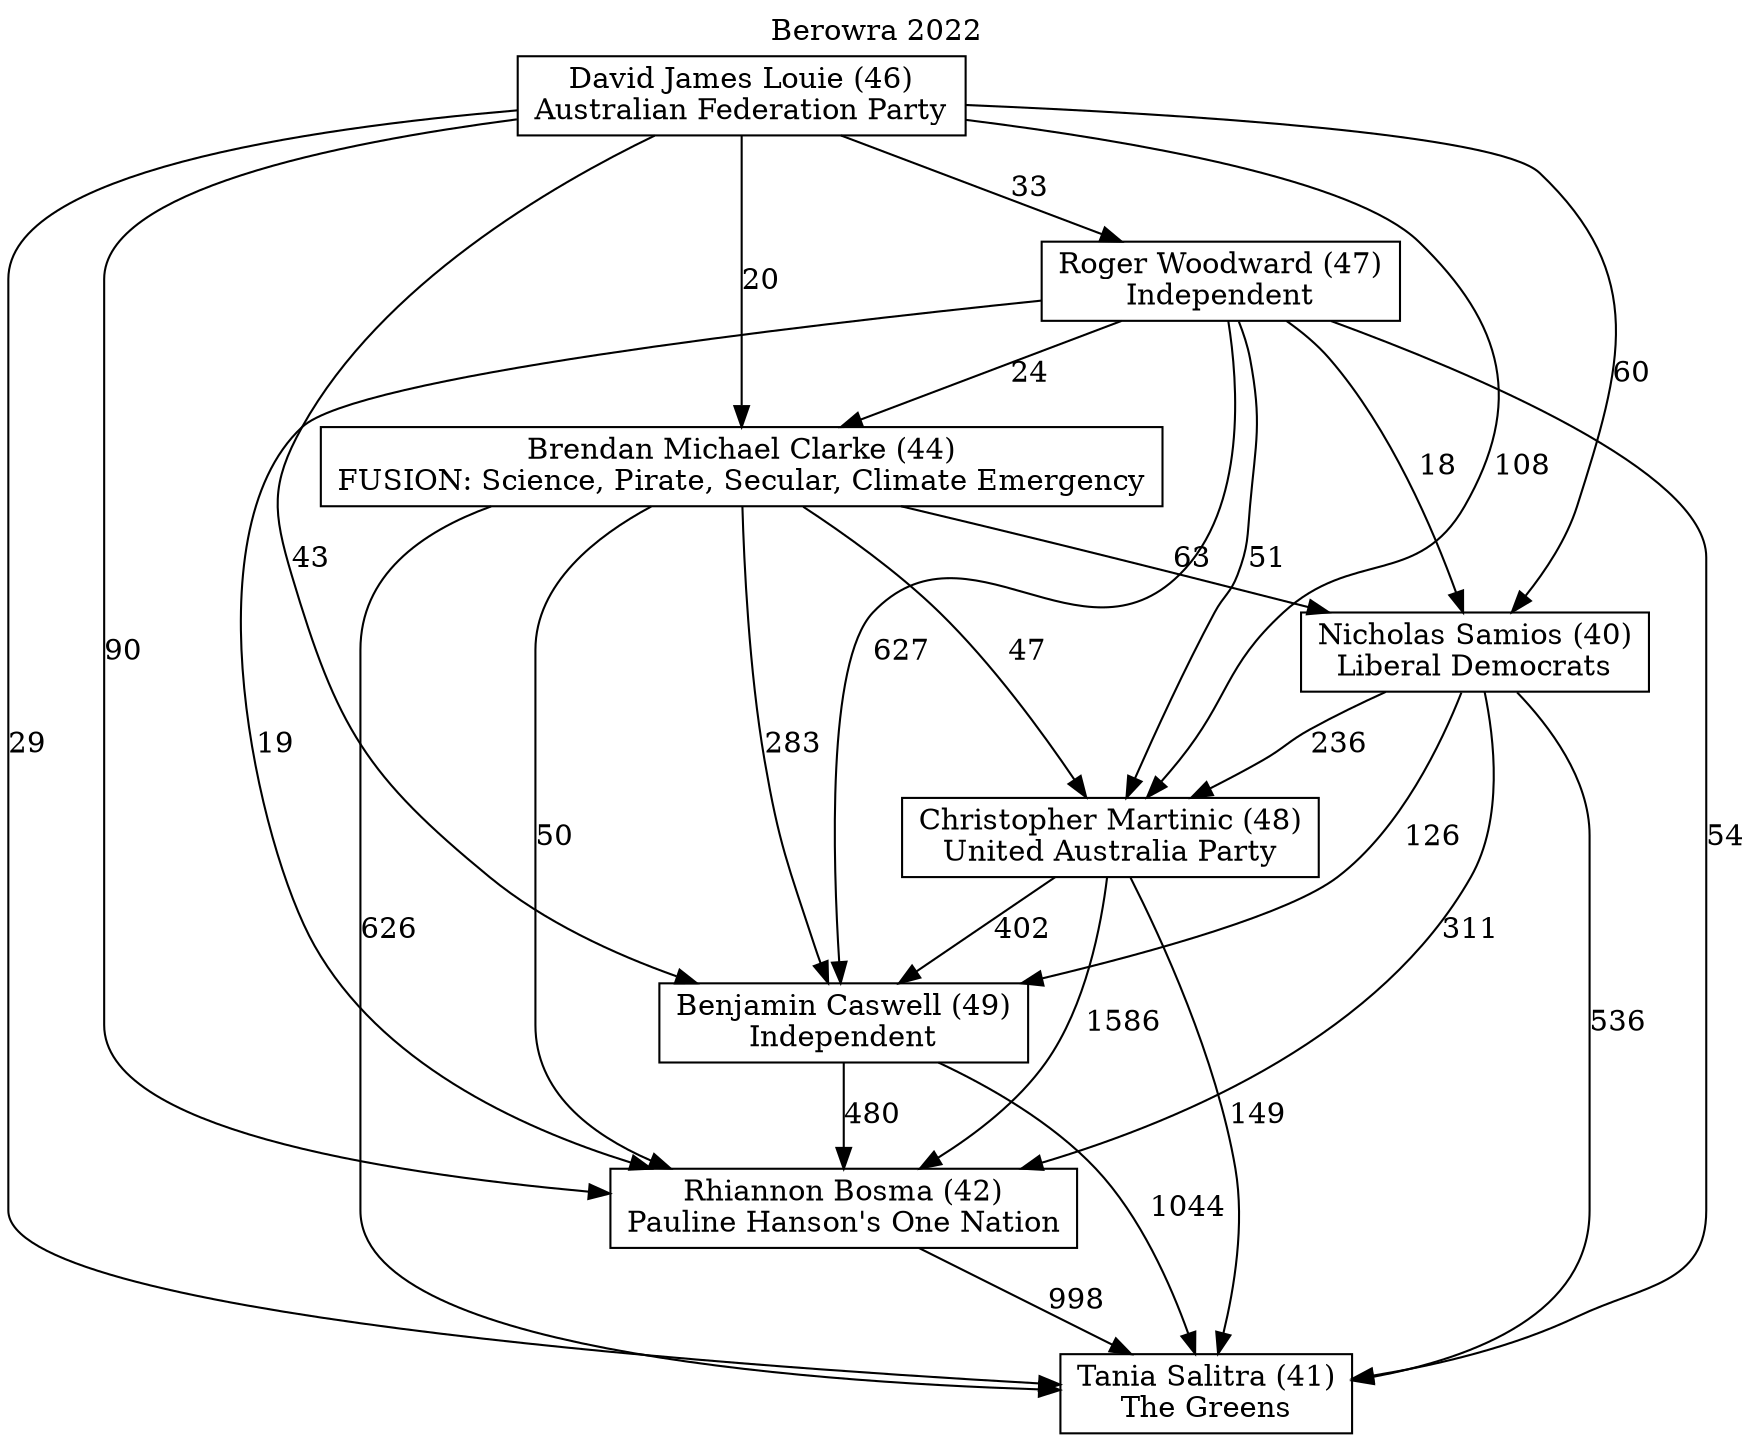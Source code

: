 // House preference flow
digraph "Tania Salitra (41)_Berowra_2022" {
	graph [label="Berowra 2022" labelloc=t mclimit=10]
	node [shape=box]
	"David James Louie (46)" [label="David James Louie (46)
Australian Federation Party"]
	"Tania Salitra (41)" [label="Tania Salitra (41)
The Greens"]
	"Nicholas Samios (40)" [label="Nicholas Samios (40)
Liberal Democrats"]
	"Christopher Martinic (48)" [label="Christopher Martinic (48)
United Australia Party"]
	"Brendan Michael Clarke (44)" [label="Brendan Michael Clarke (44)
FUSION: Science, Pirate, Secular, Climate Emergency"]
	"Roger Woodward (47)" [label="Roger Woodward (47)
Independent"]
	"Benjamin Caswell (49)" [label="Benjamin Caswell (49)
Independent"]
	"Rhiannon Bosma (42)" [label="Rhiannon Bosma (42)
Pauline Hanson's One Nation"]
	"David James Louie (46)" -> "Tania Salitra (41)" [label=29]
	"Rhiannon Bosma (42)" -> "Tania Salitra (41)" [label=998]
	"Roger Woodward (47)" -> "Christopher Martinic (48)" [label=51]
	"Brendan Michael Clarke (44)" -> "Christopher Martinic (48)" [label=47]
	"David James Louie (46)" -> "Rhiannon Bosma (42)" [label=90]
	"Nicholas Samios (40)" -> "Rhiannon Bosma (42)" [label=311]
	"Brendan Michael Clarke (44)" -> "Rhiannon Bosma (42)" [label=50]
	"Benjamin Caswell (49)" -> "Tania Salitra (41)" [label=1044]
	"Christopher Martinic (48)" -> "Tania Salitra (41)" [label=149]
	"David James Louie (46)" -> "Brendan Michael Clarke (44)" [label=20]
	"David James Louie (46)" -> "Benjamin Caswell (49)" [label=43]
	"Roger Woodward (47)" -> "Tania Salitra (41)" [label=54]
	"Brendan Michael Clarke (44)" -> "Tania Salitra (41)" [label=626]
	"Nicholas Samios (40)" -> "Tania Salitra (41)" [label=536]
	"David James Louie (46)" -> "Roger Woodward (47)" [label=33]
	"Brendan Michael Clarke (44)" -> "Nicholas Samios (40)" [label=63]
	"Christopher Martinic (48)" -> "Rhiannon Bosma (42)" [label=1586]
	"Benjamin Caswell (49)" -> "Rhiannon Bosma (42)" [label=480]
	"Nicholas Samios (40)" -> "Benjamin Caswell (49)" [label=126]
	"Roger Woodward (47)" -> "Brendan Michael Clarke (44)" [label=24]
	"David James Louie (46)" -> "Christopher Martinic (48)" [label=108]
	"David James Louie (46)" -> "Nicholas Samios (40)" [label=60]
	"Nicholas Samios (40)" -> "Christopher Martinic (48)" [label=236]
	"Brendan Michael Clarke (44)" -> "Benjamin Caswell (49)" [label=283]
	"Roger Woodward (47)" -> "Nicholas Samios (40)" [label=18]
	"Roger Woodward (47)" -> "Benjamin Caswell (49)" [label=627]
	"Roger Woodward (47)" -> "Rhiannon Bosma (42)" [label=19]
	"Christopher Martinic (48)" -> "Benjamin Caswell (49)" [label=402]
}
